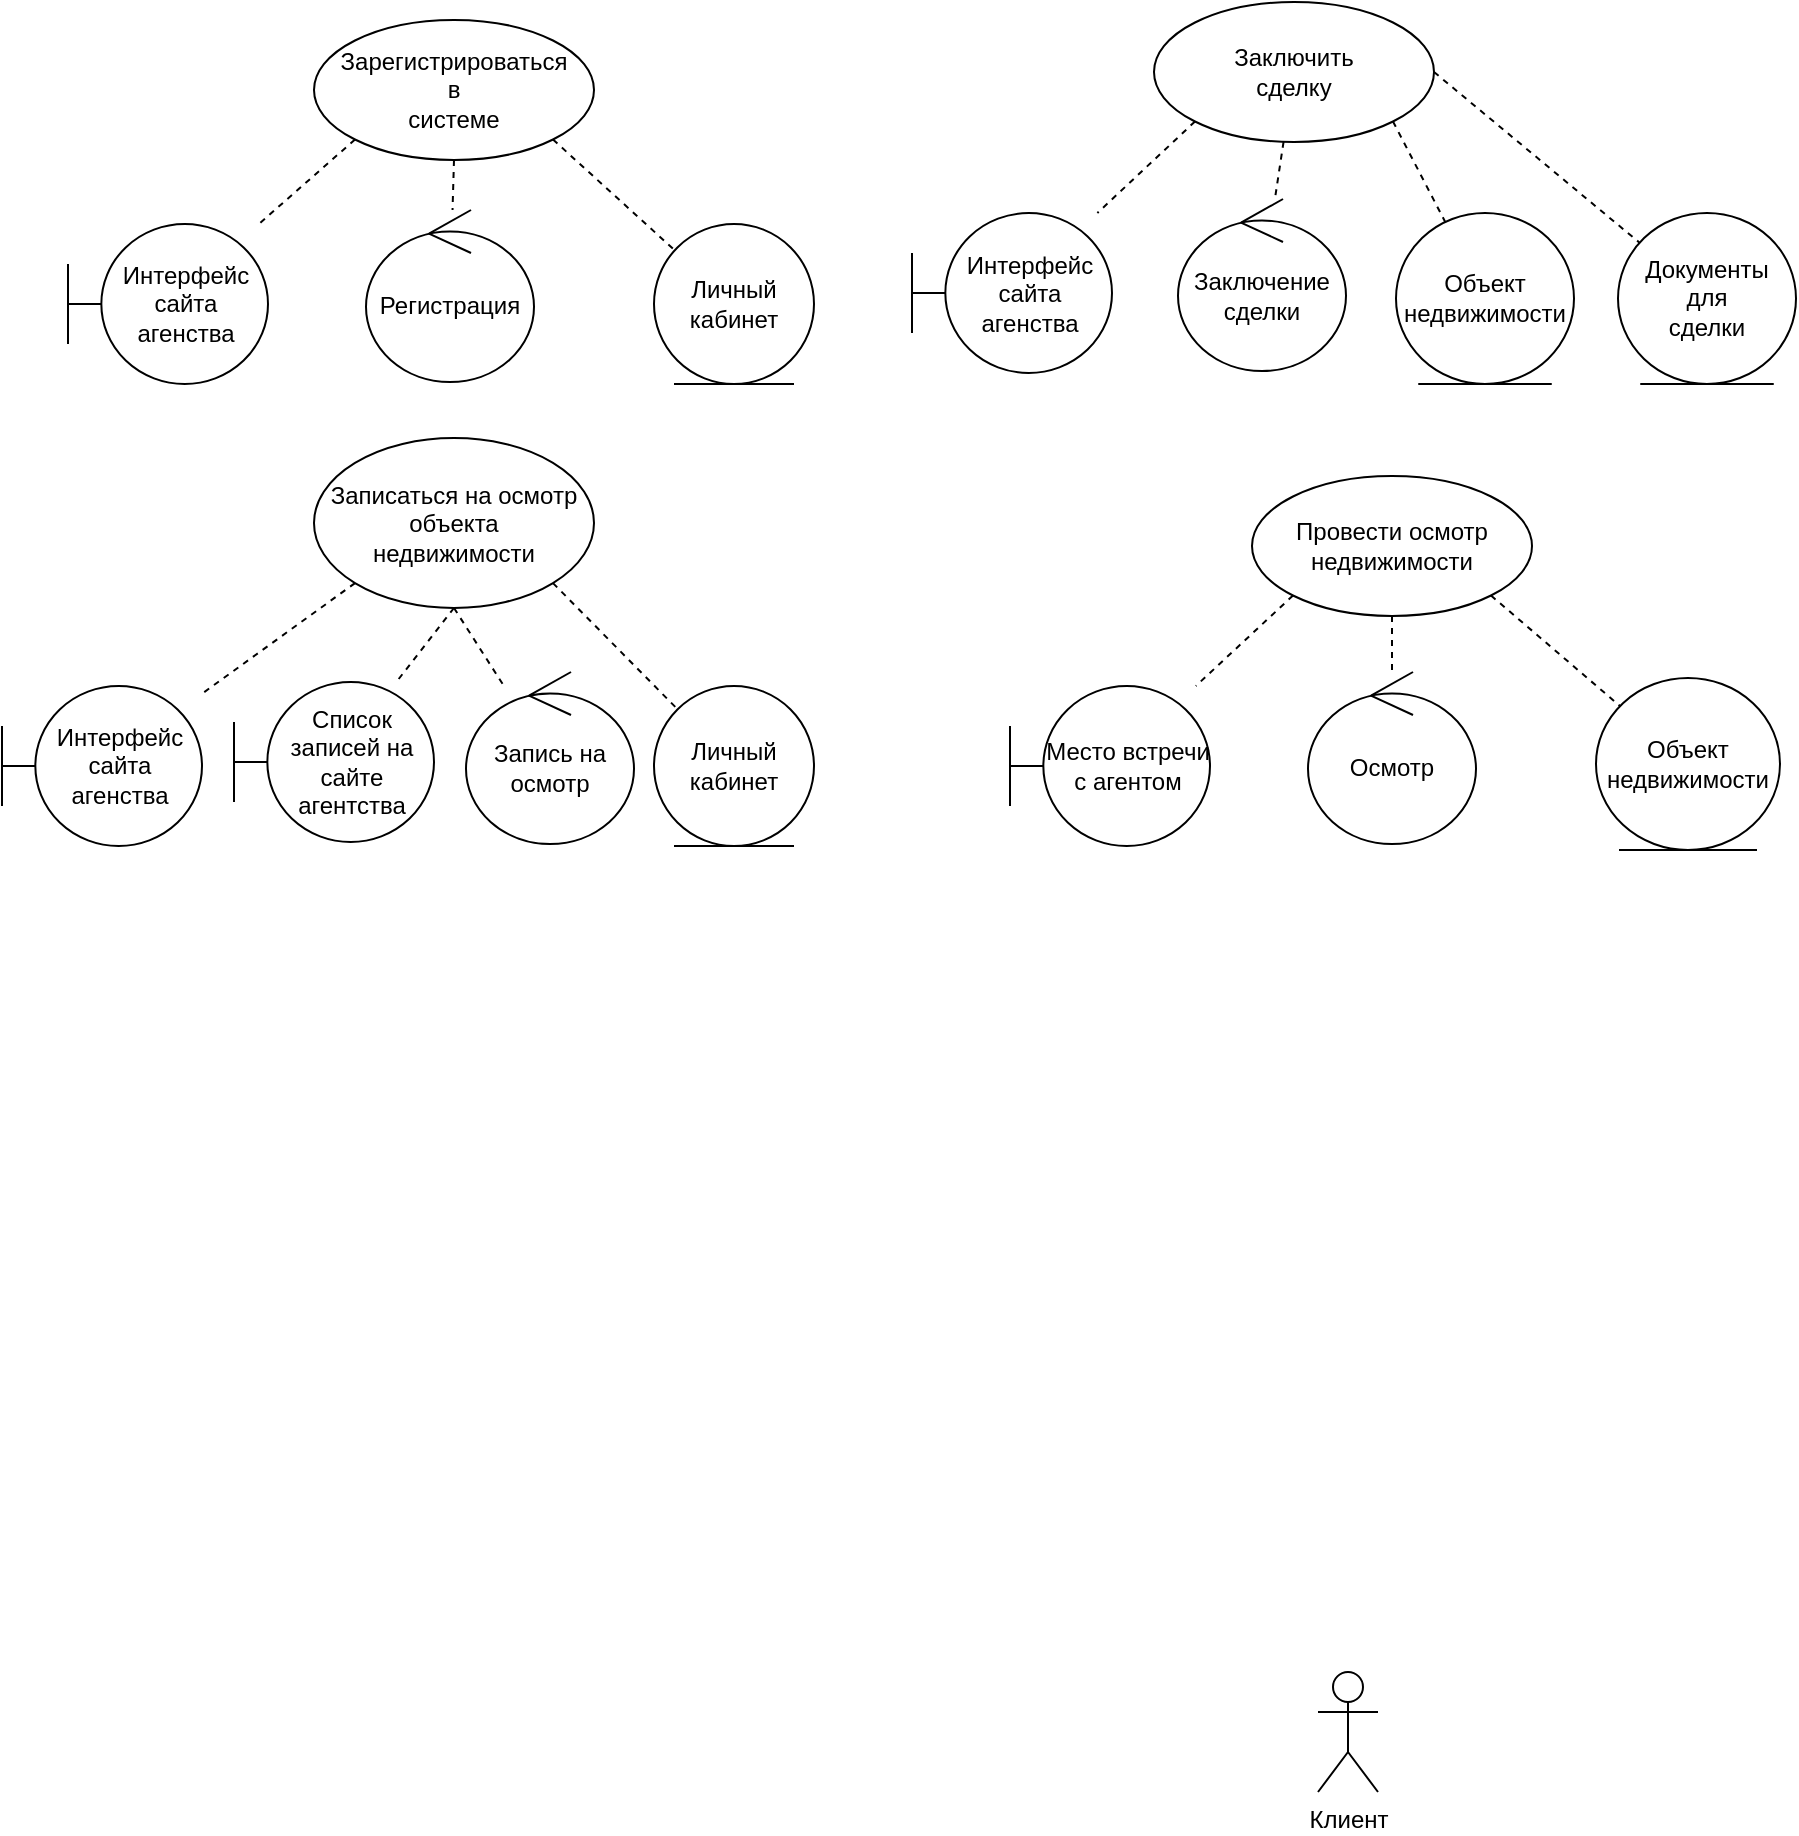 <mxfile version="24.0.5" type="github">
  <diagram name="Страница — 1" id="sMpfv1vUQwmXqTF9oKSZ">
    <mxGraphModel dx="788" dy="497" grid="0" gridSize="10" guides="1" tooltips="1" connect="1" arrows="1" fold="1" page="1" pageScale="1" pageWidth="3300" pageHeight="4681" math="0" shadow="0">
      <root>
        <mxCell id="0" />
        <mxCell id="1" parent="0" />
        <mxCell id="w3AdDSWSRcpGqZ1iqoAT-1" value="Клиент" style="shape=umlActor;verticalLabelPosition=bottom;verticalAlign=top;html=1;outlineConnect=0;" parent="1" vertex="1">
          <mxGeometry x="764" y="878" width="30" height="60" as="geometry" />
        </mxCell>
        <mxCell id="YY63stGorWPtqNPKm8e1-1" value="Интерфейс&lt;div&gt;сайта&lt;/div&gt;&lt;div&gt;агенства&lt;/div&gt;" style="shape=umlBoundary;whiteSpace=wrap;html=1;" vertex="1" parent="1">
          <mxGeometry x="139" y="154" width="100" height="80" as="geometry" />
        </mxCell>
        <mxCell id="YY63stGorWPtqNPKm8e1-2" value="Личный кабинет" style="ellipse;shape=umlEntity;whiteSpace=wrap;html=1;" vertex="1" parent="1">
          <mxGeometry x="432" y="154" width="80" height="80" as="geometry" />
        </mxCell>
        <mxCell id="YY63stGorWPtqNPKm8e1-3" value="Регистрация" style="ellipse;shape=umlControl;whiteSpace=wrap;html=1;" vertex="1" parent="1">
          <mxGeometry x="288" y="147" width="84" height="86" as="geometry" />
        </mxCell>
        <mxCell id="YY63stGorWPtqNPKm8e1-24" style="edgeStyle=none;rounded=0;orthogonalLoop=1;jettySize=auto;html=1;exitX=0;exitY=1;exitDx=0;exitDy=0;dashed=1;strokeColor=default;align=center;verticalAlign=middle;fontFamily=Helvetica;fontSize=11;fontColor=default;labelBackgroundColor=default;endArrow=none;endFill=0;" edge="1" parent="1" source="YY63stGorWPtqNPKm8e1-4" target="YY63stGorWPtqNPKm8e1-21">
          <mxGeometry relative="1" as="geometry" />
        </mxCell>
        <mxCell id="YY63stGorWPtqNPKm8e1-25" style="edgeStyle=none;rounded=0;orthogonalLoop=1;jettySize=auto;html=1;exitX=0.5;exitY=1;exitDx=0;exitDy=0;dashed=1;strokeColor=default;align=center;verticalAlign=middle;fontFamily=Helvetica;fontSize=11;fontColor=default;labelBackgroundColor=default;endArrow=none;endFill=0;" edge="1" parent="1" source="YY63stGorWPtqNPKm8e1-4" target="YY63stGorWPtqNPKm8e1-23">
          <mxGeometry relative="1" as="geometry" />
        </mxCell>
        <mxCell id="YY63stGorWPtqNPKm8e1-26" style="edgeStyle=none;rounded=0;orthogonalLoop=1;jettySize=auto;html=1;exitX=1;exitY=1;exitDx=0;exitDy=0;dashed=1;strokeColor=default;align=center;verticalAlign=middle;fontFamily=Helvetica;fontSize=11;fontColor=default;labelBackgroundColor=default;endArrow=none;endFill=0;" edge="1" parent="1" source="YY63stGorWPtqNPKm8e1-4" target="YY63stGorWPtqNPKm8e1-22">
          <mxGeometry relative="1" as="geometry" />
        </mxCell>
        <mxCell id="YY63stGorWPtqNPKm8e1-4" value="Провести осмотр&lt;div&gt;недвижимости&lt;/div&gt;" style="ellipse;whiteSpace=wrap;html=1;" vertex="1" parent="1">
          <mxGeometry x="731" y="280" width="140" height="70" as="geometry" />
        </mxCell>
        <mxCell id="YY63stGorWPtqNPKm8e1-15" style="edgeStyle=none;rounded=0;orthogonalLoop=1;jettySize=auto;html=1;exitX=0;exitY=1;exitDx=0;exitDy=0;dashed=1;strokeColor=default;align=center;verticalAlign=middle;fontFamily=Helvetica;fontSize=11;fontColor=default;labelBackgroundColor=default;endArrow=none;endFill=0;" edge="1" parent="1" source="YY63stGorWPtqNPKm8e1-5" target="YY63stGorWPtqNPKm8e1-12">
          <mxGeometry relative="1" as="geometry" />
        </mxCell>
        <mxCell id="YY63stGorWPtqNPKm8e1-16" style="edgeStyle=none;rounded=0;orthogonalLoop=1;jettySize=auto;html=1;exitX=0.5;exitY=1;exitDx=0;exitDy=0;dashed=1;strokeColor=default;align=center;verticalAlign=middle;fontFamily=Helvetica;fontSize=11;fontColor=default;labelBackgroundColor=default;endArrow=none;endFill=0;" edge="1" parent="1" source="YY63stGorWPtqNPKm8e1-5" target="YY63stGorWPtqNPKm8e1-14">
          <mxGeometry relative="1" as="geometry" />
        </mxCell>
        <mxCell id="YY63stGorWPtqNPKm8e1-17" style="edgeStyle=none;rounded=0;orthogonalLoop=1;jettySize=auto;html=1;exitX=1;exitY=1;exitDx=0;exitDy=0;dashed=1;strokeColor=default;align=center;verticalAlign=middle;fontFamily=Helvetica;fontSize=11;fontColor=default;labelBackgroundColor=default;endArrow=none;endFill=0;" edge="1" parent="1" source="YY63stGorWPtqNPKm8e1-5" target="YY63stGorWPtqNPKm8e1-13">
          <mxGeometry relative="1" as="geometry" />
        </mxCell>
        <mxCell id="YY63stGorWPtqNPKm8e1-38" style="edgeStyle=none;rounded=0;orthogonalLoop=1;jettySize=auto;html=1;exitX=0.5;exitY=1;exitDx=0;exitDy=0;dashed=1;strokeColor=default;align=center;verticalAlign=middle;fontFamily=Helvetica;fontSize=11;fontColor=default;labelBackgroundColor=default;endArrow=none;endFill=0;" edge="1" parent="1" source="YY63stGorWPtqNPKm8e1-5" target="YY63stGorWPtqNPKm8e1-36">
          <mxGeometry relative="1" as="geometry" />
        </mxCell>
        <mxCell id="YY63stGorWPtqNPKm8e1-5" value="Записаться на осмотр&lt;div&gt;объекта&lt;/div&gt;&lt;div&gt;недвижимости&lt;/div&gt;" style="ellipse;whiteSpace=wrap;html=1;" vertex="1" parent="1">
          <mxGeometry x="262" y="261" width="140" height="85" as="geometry" />
        </mxCell>
        <mxCell id="YY63stGorWPtqNPKm8e1-27" style="edgeStyle=none;rounded=0;orthogonalLoop=1;jettySize=auto;html=1;exitX=0;exitY=1;exitDx=0;exitDy=0;dashed=1;strokeColor=default;align=center;verticalAlign=middle;fontFamily=Helvetica;fontSize=11;fontColor=default;labelBackgroundColor=default;endArrow=none;endFill=0;" edge="1" parent="1" source="YY63stGorWPtqNPKm8e1-6" target="YY63stGorWPtqNPKm8e1-18">
          <mxGeometry relative="1" as="geometry" />
        </mxCell>
        <mxCell id="YY63stGorWPtqNPKm8e1-28" value="" style="edgeStyle=none;rounded=0;orthogonalLoop=1;jettySize=auto;html=1;dashed=1;strokeColor=default;align=center;verticalAlign=middle;fontFamily=Helvetica;fontSize=11;fontColor=default;labelBackgroundColor=default;endArrow=none;endFill=0;" edge="1" parent="1" source="YY63stGorWPtqNPKm8e1-6" target="YY63stGorWPtqNPKm8e1-20">
          <mxGeometry relative="1" as="geometry" />
        </mxCell>
        <mxCell id="YY63stGorWPtqNPKm8e1-29" style="edgeStyle=none;rounded=0;orthogonalLoop=1;jettySize=auto;html=1;exitX=1;exitY=1;exitDx=0;exitDy=0;dashed=1;strokeColor=default;align=center;verticalAlign=middle;fontFamily=Helvetica;fontSize=11;fontColor=default;labelBackgroundColor=default;endArrow=none;endFill=0;" edge="1" parent="1" source="YY63stGorWPtqNPKm8e1-6" target="YY63stGorWPtqNPKm8e1-19">
          <mxGeometry relative="1" as="geometry" />
        </mxCell>
        <mxCell id="YY63stGorWPtqNPKm8e1-33" style="edgeStyle=none;rounded=0;orthogonalLoop=1;jettySize=auto;html=1;exitX=1;exitY=0.5;exitDx=0;exitDy=0;dashed=1;strokeColor=default;align=center;verticalAlign=middle;fontFamily=Helvetica;fontSize=11;fontColor=default;labelBackgroundColor=default;endArrow=none;endFill=0;" edge="1" parent="1" source="YY63stGorWPtqNPKm8e1-6" target="YY63stGorWPtqNPKm8e1-32">
          <mxGeometry relative="1" as="geometry" />
        </mxCell>
        <mxCell id="YY63stGorWPtqNPKm8e1-6" value="Заключить&lt;div&gt;сделку&lt;/div&gt;" style="ellipse;whiteSpace=wrap;html=1;" vertex="1" parent="1">
          <mxGeometry x="682" y="43" width="140" height="70" as="geometry" />
        </mxCell>
        <mxCell id="YY63stGorWPtqNPKm8e1-8" style="rounded=0;orthogonalLoop=1;jettySize=auto;html=1;exitX=0;exitY=1;exitDx=0;exitDy=0;dashed=1;endArrow=none;endFill=0;" edge="1" parent="1" source="YY63stGorWPtqNPKm8e1-7" target="YY63stGorWPtqNPKm8e1-1">
          <mxGeometry relative="1" as="geometry" />
        </mxCell>
        <mxCell id="YY63stGorWPtqNPKm8e1-10" style="edgeStyle=none;rounded=0;orthogonalLoop=1;jettySize=auto;html=1;exitX=0.5;exitY=1;exitDx=0;exitDy=0;dashed=1;strokeColor=default;align=center;verticalAlign=middle;fontFamily=Helvetica;fontSize=11;fontColor=default;labelBackgroundColor=default;endArrow=none;endFill=0;" edge="1" parent="1" source="YY63stGorWPtqNPKm8e1-7" target="YY63stGorWPtqNPKm8e1-3">
          <mxGeometry relative="1" as="geometry" />
        </mxCell>
        <mxCell id="YY63stGorWPtqNPKm8e1-11" style="edgeStyle=none;rounded=0;orthogonalLoop=1;jettySize=auto;html=1;exitX=1;exitY=1;exitDx=0;exitDy=0;dashed=1;strokeColor=default;align=center;verticalAlign=middle;fontFamily=Helvetica;fontSize=11;fontColor=default;labelBackgroundColor=default;endArrow=none;endFill=0;" edge="1" parent="1" source="YY63stGorWPtqNPKm8e1-7" target="YY63stGorWPtqNPKm8e1-2">
          <mxGeometry relative="1" as="geometry" />
        </mxCell>
        <mxCell id="YY63stGorWPtqNPKm8e1-7" value="Зарегистрироваться&lt;div&gt;в&lt;/div&gt;&lt;div&gt;системе&lt;/div&gt;" style="ellipse;whiteSpace=wrap;html=1;" vertex="1" parent="1">
          <mxGeometry x="262" y="52" width="140" height="70" as="geometry" />
        </mxCell>
        <mxCell id="YY63stGorWPtqNPKm8e1-12" value="Интерфейс&lt;div&gt;сайта&lt;/div&gt;&lt;div&gt;агенства&lt;/div&gt;" style="shape=umlBoundary;whiteSpace=wrap;html=1;" vertex="1" parent="1">
          <mxGeometry x="106" y="385" width="100" height="80" as="geometry" />
        </mxCell>
        <mxCell id="YY63stGorWPtqNPKm8e1-13" value="Личный кабинет" style="ellipse;shape=umlEntity;whiteSpace=wrap;html=1;" vertex="1" parent="1">
          <mxGeometry x="432" y="385" width="80" height="80" as="geometry" />
        </mxCell>
        <mxCell id="YY63stGorWPtqNPKm8e1-14" value="Запись на&lt;div&gt;осмотр&lt;/div&gt;" style="ellipse;shape=umlControl;whiteSpace=wrap;html=1;" vertex="1" parent="1">
          <mxGeometry x="338" y="378" width="84" height="86" as="geometry" />
        </mxCell>
        <mxCell id="YY63stGorWPtqNPKm8e1-18" value="Интерфейс&lt;div&gt;сайта&lt;/div&gt;&lt;div&gt;агенства&lt;/div&gt;" style="shape=umlBoundary;whiteSpace=wrap;html=1;" vertex="1" parent="1">
          <mxGeometry x="561" y="148.5" width="100" height="80" as="geometry" />
        </mxCell>
        <mxCell id="YY63stGorWPtqNPKm8e1-19" value="Объект недвижимости" style="ellipse;shape=umlEntity;whiteSpace=wrap;html=1;" vertex="1" parent="1">
          <mxGeometry x="803" y="148.5" width="89" height="85.5" as="geometry" />
        </mxCell>
        <mxCell id="YY63stGorWPtqNPKm8e1-20" value="Заключение&lt;div&gt;сделки&lt;/div&gt;" style="ellipse;shape=umlControl;whiteSpace=wrap;html=1;" vertex="1" parent="1">
          <mxGeometry x="694" y="141.5" width="84" height="86" as="geometry" />
        </mxCell>
        <mxCell id="YY63stGorWPtqNPKm8e1-21" value="Место встречи с агентом" style="shape=umlBoundary;whiteSpace=wrap;html=1;" vertex="1" parent="1">
          <mxGeometry x="610" y="385" width="100" height="80" as="geometry" />
        </mxCell>
        <mxCell id="YY63stGorWPtqNPKm8e1-22" value="Объект&lt;div&gt;недвижимости&lt;/div&gt;" style="ellipse;shape=umlEntity;whiteSpace=wrap;html=1;" vertex="1" parent="1">
          <mxGeometry x="903" y="381" width="92" height="86" as="geometry" />
        </mxCell>
        <mxCell id="YY63stGorWPtqNPKm8e1-23" value="Осмотр" style="ellipse;shape=umlControl;whiteSpace=wrap;html=1;" vertex="1" parent="1">
          <mxGeometry x="759" y="378" width="84" height="86" as="geometry" />
        </mxCell>
        <mxCell id="YY63stGorWPtqNPKm8e1-32" value="Документы&lt;div&gt;для&lt;/div&gt;&lt;div&gt;сделки&lt;/div&gt;" style="ellipse;shape=umlEntity;whiteSpace=wrap;html=1;" vertex="1" parent="1">
          <mxGeometry x="914" y="148.5" width="89" height="85.5" as="geometry" />
        </mxCell>
        <mxCell id="YY63stGorWPtqNPKm8e1-36" value="Список записей на сайте&lt;div&gt;агентства&lt;/div&gt;" style="shape=umlBoundary;whiteSpace=wrap;html=1;" vertex="1" parent="1">
          <mxGeometry x="222" y="383" width="100" height="80" as="geometry" />
        </mxCell>
      </root>
    </mxGraphModel>
  </diagram>
</mxfile>
